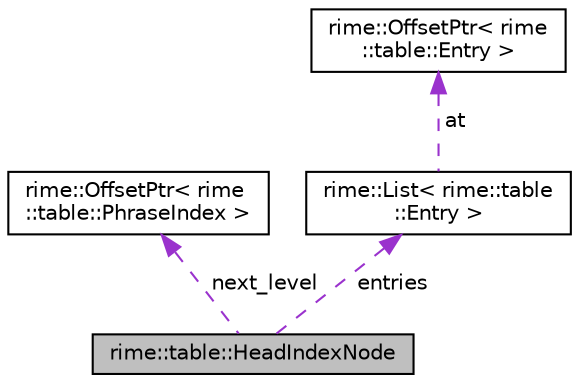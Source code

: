 digraph "rime::table::HeadIndexNode"
{
  edge [fontname="Helvetica",fontsize="10",labelfontname="Helvetica",labelfontsize="10"];
  node [fontname="Helvetica",fontsize="10",shape=record];
  Node1 [label="rime::table::HeadIndexNode",height=0.2,width=0.4,color="black", fillcolor="grey75", style="filled" fontcolor="black"];
  Node2 -> Node1 [dir="back",color="darkorchid3",fontsize="10",style="dashed",label=" next_level" ,fontname="Helvetica"];
  Node2 [label="rime::OffsetPtr\< rime\l::table::PhraseIndex \>",height=0.2,width=0.4,color="black", fillcolor="white", style="filled",URL="$a00102.html"];
  Node3 -> Node1 [dir="back",color="darkorchid3",fontsize="10",style="dashed",label=" entries" ,fontname="Helvetica"];
  Node3 [label="rime::List\< rime::table\l::Entry \>",height=0.2,width=0.4,color="black", fillcolor="white", style="filled",URL="$a00089.html"];
  Node4 -> Node3 [dir="back",color="darkorchid3",fontsize="10",style="dashed",label=" at" ,fontname="Helvetica"];
  Node4 [label="rime::OffsetPtr\< rime\l::table::Entry \>",height=0.2,width=0.4,color="black", fillcolor="white", style="filled",URL="$a00102.html"];
}
